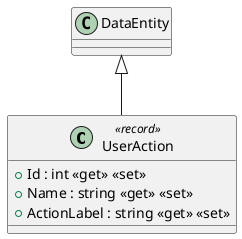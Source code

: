 @startuml
class UserAction <<record>> {
    + Id : int <<get>> <<set>>
    + Name : string <<get>> <<set>>
    + ActionLabel : string <<get>> <<set>>
}
DataEntity <|-- UserAction
@enduml
